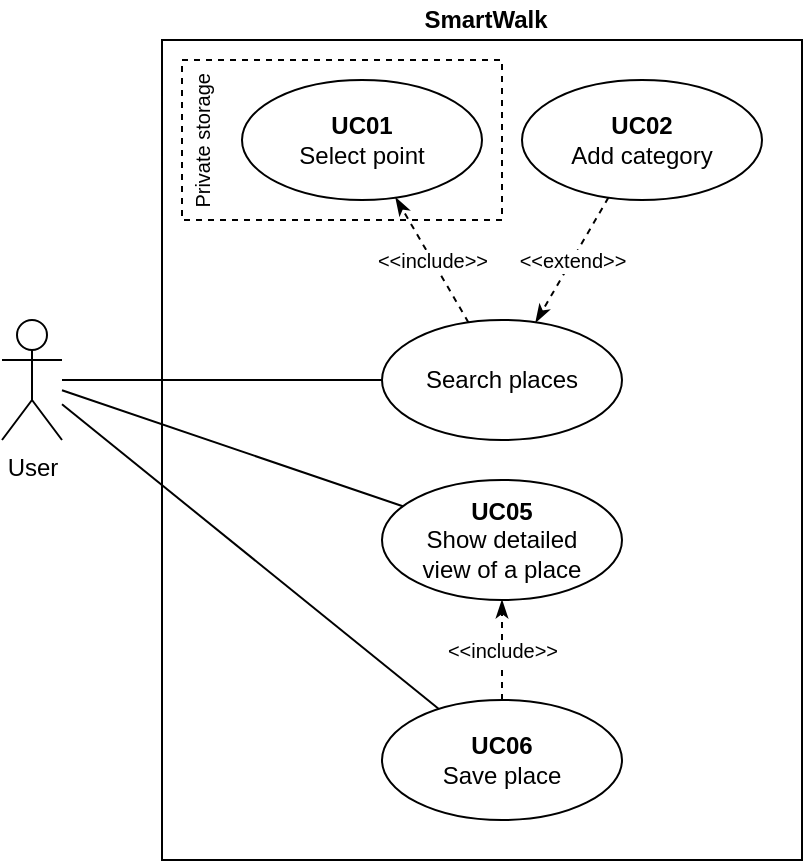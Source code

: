 <mxfile version="22.0.8" type="device">
  <diagram name="Page-1" id="qjOftwRBe8mFs8qU2YOG">
    <mxGraphModel dx="1434" dy="782" grid="1" gridSize="10" guides="1" tooltips="1" connect="1" arrows="1" fold="1" page="1" pageScale="1" pageWidth="850" pageHeight="1100" math="0" shadow="0">
      <root>
        <mxCell id="0" />
        <mxCell id="1" parent="0" />
        <mxCell id="G4VpQjoVTMdjLVQ7MEwM-1" value="" style="rounded=0;whiteSpace=wrap;html=1;fillColor=none;perimeterSpacing=0;shadow=0;glass=0;" parent="1" vertex="1">
          <mxGeometry x="120" y="60" width="320" height="410" as="geometry" />
        </mxCell>
        <mxCell id="1gJBwfPBzByDaziOanMX-1" value="" style="rounded=0;whiteSpace=wrap;html=1;fillColor=none;perimeterSpacing=0;dashed=1;shadow=0;glass=0;" parent="1" vertex="1">
          <mxGeometry x="130.0" y="70" width="160" height="80" as="geometry" />
        </mxCell>
        <mxCell id="G4VpQjoVTMdjLVQ7MEwM-12" value="SmartWalk" style="rounded=0;whiteSpace=wrap;html=1;fillColor=none;strokeColor=none;spacing=0;spacingRight=0;align=center;fontStyle=1;spacingLeft=4;" parent="1" vertex="1">
          <mxGeometry x="120" y="40" width="320" height="20" as="geometry" />
        </mxCell>
        <mxCell id="1gJBwfPBzByDaziOanMX-2" value="&lt;span style=&quot;font-size: 10px;&quot;&gt;Private storage&lt;/span&gt;" style="rounded=0;whiteSpace=wrap;html=1;fillColor=none;dashed=1;strokeColor=none;spacing=0;spacingRight=0;align=center;fontStyle=0;rotation=270;spacingLeft=0;fontSize=10;" parent="1" vertex="1">
          <mxGeometry x="100.0" y="100" width="80.31" height="20" as="geometry" />
        </mxCell>
        <mxCell id="G4VpQjoVTMdjLVQ7MEwM-3" value="Search places" style="ellipse;whiteSpace=wrap;html=1;strokeWidth=1;" parent="1" vertex="1">
          <mxGeometry x="230" y="200" width="120" height="60" as="geometry" />
        </mxCell>
        <mxCell id="G4VpQjoVTMdjLVQ7MEwM-7" value="&lt;b&gt;UC02&lt;br&gt;&lt;/b&gt;Add category" style="ellipse;whiteSpace=wrap;html=1;strokeWidth=1;" parent="1" vertex="1">
          <mxGeometry x="300" y="80" width="120" height="60" as="geometry" />
        </mxCell>
        <mxCell id="G4VpQjoVTMdjLVQ7MEwM-8" value="&amp;lt;&amp;lt;extend&amp;gt;&amp;gt;" style="endArrow=classicThin;html=1;rounded=0;fontSize=10;dashed=1;endFill=1;" parent="1" source="G4VpQjoVTMdjLVQ7MEwM-7" target="G4VpQjoVTMdjLVQ7MEwM-3" edge="1">
          <mxGeometry width="50" height="50" relative="1" as="geometry">
            <mxPoint x="354" y="106" as="sourcePoint" />
            <mxPoint x="423" y="182" as="targetPoint" />
            <mxPoint as="offset" />
          </mxGeometry>
        </mxCell>
        <mxCell id="G4VpQjoVTMdjLVQ7MEwM-9" value="&lt;b&gt;UC01&lt;br&gt;&lt;/b&gt;Select point" style="ellipse;whiteSpace=wrap;html=1;strokeWidth=1;" parent="1" vertex="1">
          <mxGeometry x="160" y="80" width="120" height="60" as="geometry" />
        </mxCell>
        <mxCell id="G4VpQjoVTMdjLVQ7MEwM-10" value="User" style="shape=umlActor;verticalLabelPosition=bottom;verticalAlign=top;html=1;outlineConnect=0;" parent="1" vertex="1">
          <mxGeometry x="40" y="200" width="30" height="60" as="geometry" />
        </mxCell>
        <mxCell id="G4VpQjoVTMdjLVQ7MEwM-11" value="" style="endArrow=none;html=1;rounded=0;" parent="1" source="G4VpQjoVTMdjLVQ7MEwM-10" target="G4VpQjoVTMdjLVQ7MEwM-3" edge="1">
          <mxGeometry width="50" height="50" relative="1" as="geometry">
            <mxPoint x="400" y="290" as="sourcePoint" />
            <mxPoint x="450" y="240" as="targetPoint" />
          </mxGeometry>
        </mxCell>
        <mxCell id="G4VpQjoVTMdjLVQ7MEwM-25" value="&amp;lt;&amp;lt;include&amp;gt;&amp;gt;" style="endArrow=classicThin;html=1;rounded=0;fontSize=10;dashed=1;endFill=1;" parent="1" source="G4VpQjoVTMdjLVQ7MEwM-3" target="G4VpQjoVTMdjLVQ7MEwM-9" edge="1">
          <mxGeometry width="50" height="50" relative="1" as="geometry">
            <mxPoint x="440" y="210" as="sourcePoint" />
            <mxPoint x="340" y="210" as="targetPoint" />
            <mxPoint as="offset" />
          </mxGeometry>
        </mxCell>
        <mxCell id="yt0W6P6W9581X2FC1vGt-1" value="&lt;b&gt;UC05&lt;br&gt;&lt;/b&gt;Show detailed&lt;br&gt;view of a place" style="ellipse;whiteSpace=wrap;html=1;strokeWidth=1;" parent="1" vertex="1">
          <mxGeometry x="230" y="280" width="120" height="60" as="geometry" />
        </mxCell>
        <mxCell id="yt0W6P6W9581X2FC1vGt-2" value="&lt;b&gt;UC06&lt;br&gt;&lt;/b&gt;Save place" style="ellipse;whiteSpace=wrap;html=1;strokeWidth=1;" parent="1" vertex="1">
          <mxGeometry x="230" y="390" width="120" height="60" as="geometry" />
        </mxCell>
        <mxCell id="yt0W6P6W9581X2FC1vGt-3" value="&amp;lt;&amp;lt;include&amp;gt;&amp;gt;" style="endArrow=classicThin;html=1;rounded=0;fontSize=10;dashed=1;endFill=1;" parent="1" source="yt0W6P6W9581X2FC1vGt-2" target="yt0W6P6W9581X2FC1vGt-1" edge="1">
          <mxGeometry width="50" height="50" relative="1" as="geometry">
            <mxPoint x="320" y="392" as="sourcePoint" />
            <mxPoint x="290" y="348" as="targetPoint" />
            <mxPoint as="offset" />
          </mxGeometry>
        </mxCell>
        <mxCell id="yt0W6P6W9581X2FC1vGt-4" value="" style="endArrow=none;html=1;rounded=0;" parent="1" source="G4VpQjoVTMdjLVQ7MEwM-10" target="yt0W6P6W9581X2FC1vGt-1" edge="1">
          <mxGeometry width="50" height="50" relative="1" as="geometry">
            <mxPoint x="80" y="240" as="sourcePoint" />
            <mxPoint x="240" y="240" as="targetPoint" />
          </mxGeometry>
        </mxCell>
        <mxCell id="yt0W6P6W9581X2FC1vGt-5" value="" style="endArrow=none;html=1;rounded=0;" parent="1" source="G4VpQjoVTMdjLVQ7MEwM-10" target="yt0W6P6W9581X2FC1vGt-2" edge="1">
          <mxGeometry width="50" height="50" relative="1" as="geometry">
            <mxPoint x="80" y="245" as="sourcePoint" />
            <mxPoint x="250" y="303" as="targetPoint" />
          </mxGeometry>
        </mxCell>
      </root>
    </mxGraphModel>
  </diagram>
</mxfile>
